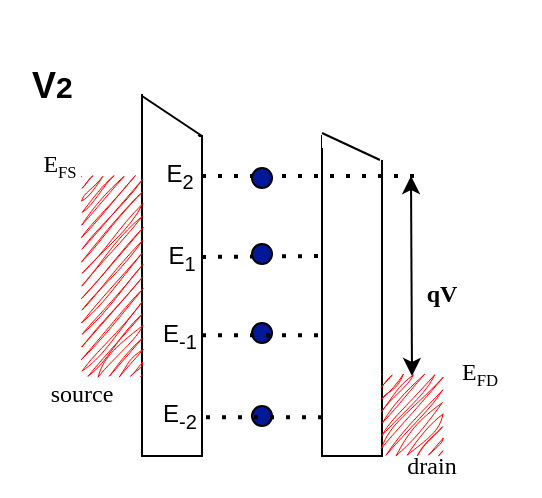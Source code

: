 <mxfile version="22.0.6" type="github">
  <diagram name="Page-1" id="ccDm2Es830cC8SDJtkiW">
    <mxGraphModel dx="954" dy="547" grid="1" gridSize="10" guides="1" tooltips="1" connect="1" arrows="1" fold="1" page="1" pageScale="1" pageWidth="850" pageHeight="1100" math="0" shadow="0">
      <root>
        <mxCell id="0" />
        <mxCell id="1" parent="0" />
        <mxCell id="om-M0COcxJ-jairlj6dW-1" value="" style="rounded=0;whiteSpace=wrap;html=1;" parent="1" vertex="1">
          <mxGeometry x="250" y="120" width="30" height="160" as="geometry" />
        </mxCell>
        <mxCell id="om-M0COcxJ-jairlj6dW-3" value="" style="rounded=0;whiteSpace=wrap;html=1;" parent="1" vertex="1">
          <mxGeometry x="340" y="120" width="30" height="160" as="geometry" />
        </mxCell>
        <mxCell id="om-M0COcxJ-jairlj6dW-10" value="" style="endArrow=none;dashed=1;html=1;dashPattern=1 3;strokeWidth=2;rounded=0;" parent="1" edge="1">
          <mxGeometry width="50" height="50" relative="1" as="geometry">
            <mxPoint x="280" y="140" as="sourcePoint" />
            <mxPoint x="390" y="140" as="targetPoint" />
          </mxGeometry>
        </mxCell>
        <mxCell id="om-M0COcxJ-jairlj6dW-11" value="E&lt;sub&gt;1&lt;/sub&gt;" style="text;html=1;strokeColor=none;fillColor=none;align=center;verticalAlign=middle;whiteSpace=wrap;rounded=0;" parent="1" vertex="1">
          <mxGeometry x="240" y="166" width="60" height="30" as="geometry" />
        </mxCell>
        <mxCell id="om-M0COcxJ-jairlj6dW-12" value="E&lt;sub&gt;2&lt;/sub&gt;" style="text;html=1;strokeColor=none;fillColor=none;align=center;verticalAlign=middle;whiteSpace=wrap;rounded=0;" parent="1" vertex="1">
          <mxGeometry x="239" y="125" width="60" height="30" as="geometry" />
        </mxCell>
        <mxCell id="om-M0COcxJ-jairlj6dW-14" value="E&lt;sub&gt;-1&lt;/sub&gt;" style="text;html=1;strokeColor=none;fillColor=none;align=center;verticalAlign=middle;whiteSpace=wrap;rounded=0;" parent="1" vertex="1">
          <mxGeometry x="239" y="205" width="60" height="30" as="geometry" />
        </mxCell>
        <mxCell id="om-M0COcxJ-jairlj6dW-16" value="E&lt;sub&gt;-2&lt;/sub&gt;" style="text;html=1;strokeColor=none;fillColor=none;align=center;verticalAlign=middle;whiteSpace=wrap;rounded=0;" parent="1" vertex="1">
          <mxGeometry x="239" y="245" width="60" height="30" as="geometry" />
        </mxCell>
        <mxCell id="om-M0COcxJ-jairlj6dW-35" value="" style="ellipse;whiteSpace=wrap;html=1;aspect=fixed;fillColor=#011999;" parent="1" vertex="1">
          <mxGeometry x="305" y="255" width="10" height="10" as="geometry" />
        </mxCell>
        <mxCell id="om-M0COcxJ-jairlj6dW-47" value="" style="rounded=0;whiteSpace=wrap;html=1;gradientColor=none;gradientDirection=north;fillColor=#FF0000;shadow=0;sketch=1;curveFitting=1;jiggle=2;glass=0;strokeColor=none;" parent="1" vertex="1">
          <mxGeometry x="220" y="140" width="30" height="99.75" as="geometry" />
        </mxCell>
        <mxCell id="om-M0COcxJ-jairlj6dW-55" value="" style="rounded=0;whiteSpace=wrap;html=1;strokeColor=none;sketch=1;curveFitting=1;jiggle=2;fillColor=#FF0000;" parent="1" vertex="1">
          <mxGeometry x="370" y="239.25" width="30" height="39.75" as="geometry" />
        </mxCell>
        <mxCell id="om-M0COcxJ-jairlj6dW-56" value="E&lt;span style=&quot;font-size: 10px;&quot;&gt;&lt;sub&gt;FS&lt;/sub&gt;&lt;/span&gt;" style="text;html=1;strokeColor=none;fillColor=none;align=center;verticalAlign=middle;whiteSpace=wrap;rounded=0;fontFamily=Times New Roman;" parent="1" vertex="1">
          <mxGeometry x="179" y="120" width="60" height="30" as="geometry" />
        </mxCell>
        <mxCell id="om-M0COcxJ-jairlj6dW-57" value="E&lt;span style=&quot;font-size: 10px;&quot;&gt;&lt;sub&gt;FD&lt;/sub&gt;&lt;/span&gt;" style="text;html=1;strokeColor=none;fillColor=none;align=center;verticalAlign=middle;whiteSpace=wrap;rounded=0;fontFamily=Times New Roman;" parent="1" vertex="1">
          <mxGeometry x="389" y="223.5" width="60" height="30" as="geometry" />
        </mxCell>
        <mxCell id="om-M0COcxJ-jairlj6dW-58" value="source" style="text;html=1;strokeColor=none;fillColor=none;align=center;verticalAlign=middle;whiteSpace=wrap;rounded=0;fontFamily=Times New Roman;" parent="1" vertex="1">
          <mxGeometry x="190" y="233.5" width="60" height="30" as="geometry" />
        </mxCell>
        <mxCell id="om-M0COcxJ-jairlj6dW-59" value="drain" style="text;html=1;strokeColor=none;fillColor=none;align=center;verticalAlign=middle;whiteSpace=wrap;rounded=0;fontFamily=Times New Roman;" parent="1" vertex="1">
          <mxGeometry x="365" y="270" width="60" height="30" as="geometry" />
        </mxCell>
        <mxCell id="om-M0COcxJ-jairlj6dW-63" value="" style="ellipse;whiteSpace=wrap;html=1;aspect=fixed;fillColor=#011999;" parent="1" vertex="1">
          <mxGeometry x="305" y="213.5" width="10" height="10" as="geometry" />
        </mxCell>
        <mxCell id="om-M0COcxJ-jairlj6dW-65" value="" style="endArrow=none;dashed=1;html=1;dashPattern=1 3;strokeWidth=2;rounded=0;" parent="1" edge="1">
          <mxGeometry width="50" height="50" relative="1" as="geometry">
            <mxPoint x="280" y="180.5" as="sourcePoint" />
            <mxPoint x="340" y="180" as="targetPoint" />
          </mxGeometry>
        </mxCell>
        <mxCell id="om-M0COcxJ-jairlj6dW-66" value="" style="endArrow=none;dashed=1;html=1;dashPattern=1 3;strokeWidth=2;rounded=0;" parent="1" edge="1">
          <mxGeometry width="50" height="50" relative="1" as="geometry">
            <mxPoint x="280" y="219.63" as="sourcePoint" />
            <mxPoint x="340" y="219.63" as="targetPoint" />
          </mxGeometry>
        </mxCell>
        <mxCell id="om-M0COcxJ-jairlj6dW-69" value="" style="endArrow=none;dashed=1;html=1;dashPattern=1 3;strokeWidth=2;rounded=0;" parent="1" edge="1">
          <mxGeometry width="50" height="50" relative="1" as="geometry">
            <mxPoint x="282" y="260.63" as="sourcePoint" />
            <mxPoint x="342" y="260.63" as="targetPoint" />
          </mxGeometry>
        </mxCell>
        <mxCell id="om-M0COcxJ-jairlj6dW-70" value="" style="ellipse;whiteSpace=wrap;html=1;aspect=fixed;fillColor=#011999;" parent="1" vertex="1">
          <mxGeometry x="305" y="174" width="10" height="10" as="geometry" />
        </mxCell>
        <mxCell id="om-M0COcxJ-jairlj6dW-72" value="qV" style="text;html=1;strokeColor=none;fillColor=none;align=center;verticalAlign=middle;whiteSpace=wrap;rounded=0;fontFamily=Times New Roman;fontStyle=1" parent="1" vertex="1">
          <mxGeometry x="370" y="183.5" width="60" height="30" as="geometry" />
        </mxCell>
        <mxCell id="om-M0COcxJ-jairlj6dW-73" value="" style="verticalLabelPosition=bottom;verticalAlign=top;html=1;shape=mxgraph.basic.orthogonal_triangle;strokeColor=none;" parent="1" vertex="1">
          <mxGeometry x="249" y="86" width="30" height="35" as="geometry" />
        </mxCell>
        <mxCell id="om-M0COcxJ-jairlj6dW-74" value="" style="endArrow=none;html=1;rounded=0;entryX=0;entryY=0;entryDx=0;entryDy=0;entryPerimeter=0;" parent="1" edge="1">
          <mxGeometry width="50" height="50" relative="1" as="geometry">
            <mxPoint x="250" y="134" as="sourcePoint" />
            <mxPoint x="250" y="99" as="targetPoint" />
          </mxGeometry>
        </mxCell>
        <mxCell id="om-M0COcxJ-jairlj6dW-75" value="" style="endArrow=none;html=1;rounded=0;" parent="1" edge="1">
          <mxGeometry width="50" height="50" relative="1" as="geometry">
            <mxPoint x="280" y="120" as="sourcePoint" />
            <mxPoint x="250" y="100" as="targetPoint" />
          </mxGeometry>
        </mxCell>
        <mxCell id="om-M0COcxJ-jairlj6dW-76" value="" style="whiteSpace=wrap;html=1;aspect=fixed;strokeColor=none;" parent="1" vertex="1">
          <mxGeometry x="340" y="96" width="30" height="30" as="geometry" />
        </mxCell>
        <mxCell id="om-M0COcxJ-jairlj6dW-77" value="" style="endArrow=none;html=1;rounded=0;entryX=0;entryY=0.75;entryDx=0;entryDy=0;exitX=0;exitY=1;exitDx=0;exitDy=0;" parent="1" source="om-M0COcxJ-jairlj6dW-78" target="om-M0COcxJ-jairlj6dW-76" edge="1">
          <mxGeometry width="50" height="50" relative="1" as="geometry">
            <mxPoint x="400" y="310" as="sourcePoint" />
            <mxPoint x="450" y="260" as="targetPoint" />
          </mxGeometry>
        </mxCell>
        <mxCell id="om-M0COcxJ-jairlj6dW-78" value="" style="whiteSpace=wrap;html=1;aspect=fixed;strokeColor=none;" parent="1" vertex="1">
          <mxGeometry x="369" y="52" width="80" height="80" as="geometry" />
        </mxCell>
        <mxCell id="XLWSOruKRn90MelLj9bV-1" value="&lt;h2&gt;V&lt;span style=&quot;font-size: 15px;&quot;&gt;2&lt;/span&gt;&lt;/h2&gt;" style="text;html=1;strokeColor=none;fillColor=none;spacing=5;spacingTop=-20;whiteSpace=wrap;overflow=hidden;rounded=0;" vertex="1" parent="1">
          <mxGeometry x="190" y="80" width="40" height="40" as="geometry" />
        </mxCell>
        <mxCell id="XLWSOruKRn90MelLj9bV-3" value="" style="endArrow=classic;startArrow=classic;html=1;rounded=0;" edge="1" parent="1">
          <mxGeometry width="50" height="50" relative="1" as="geometry">
            <mxPoint x="385" y="240" as="sourcePoint" />
            <mxPoint x="384.5" y="140" as="targetPoint" />
          </mxGeometry>
        </mxCell>
        <mxCell id="XLWSOruKRn90MelLj9bV-4" value="" style="ellipse;whiteSpace=wrap;html=1;aspect=fixed;fillColor=#011999;" vertex="1" parent="1">
          <mxGeometry x="305" y="136" width="10" height="10" as="geometry" />
        </mxCell>
      </root>
    </mxGraphModel>
  </diagram>
</mxfile>
